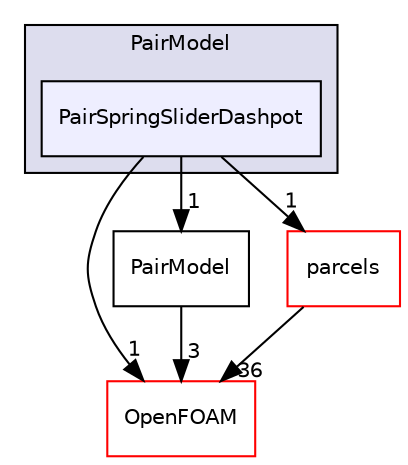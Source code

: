 digraph "src/lagrangian/intermediate/submodels/Kinematic/CollisionModel/PairCollision/PairModel/PairSpringSliderDashpot" {
  bgcolor=transparent;
  compound=true
  node [ fontsize="10", fontname="Helvetica"];
  edge [ labelfontsize="10", labelfontname="Helvetica"];
  subgraph clusterdir_3cfe95366bcf693649edc819488068c7 {
    graph [ bgcolor="#ddddee", pencolor="black", label="PairModel" fontname="Helvetica", fontsize="10", URL="dir_3cfe95366bcf693649edc819488068c7.html"]
  dir_9522b32a75cc9192a6badc0cb39db995 [shape=box, label="PairSpringSliderDashpot", style="filled", fillcolor="#eeeeff", pencolor="black", URL="dir_9522b32a75cc9192a6badc0cb39db995.html"];
  }
  dir_c5473ff19b20e6ec4dfe5c310b3778a8 [shape=box label="OpenFOAM" color="red" URL="dir_c5473ff19b20e6ec4dfe5c310b3778a8.html"];
  dir_cb5a1695fda9bb90f477d420d513cbab [shape=box label="PairModel" URL="dir_cb5a1695fda9bb90f477d420d513cbab.html"];
  dir_b8d19ddbdf0975644e34192d6313800e [shape=box label="parcels" color="red" URL="dir_b8d19ddbdf0975644e34192d6313800e.html"];
  dir_9522b32a75cc9192a6badc0cb39db995->dir_c5473ff19b20e6ec4dfe5c310b3778a8 [headlabel="1", labeldistance=1.5 headhref="dir_001504_001887.html"];
  dir_9522b32a75cc9192a6badc0cb39db995->dir_cb5a1695fda9bb90f477d420d513cbab [headlabel="1", labeldistance=1.5 headhref="dir_001504_001503.html"];
  dir_9522b32a75cc9192a6badc0cb39db995->dir_b8d19ddbdf0975644e34192d6313800e [headlabel="1", labeldistance=1.5 headhref="dir_001504_001448.html"];
  dir_cb5a1695fda9bb90f477d420d513cbab->dir_c5473ff19b20e6ec4dfe5c310b3778a8 [headlabel="3", labeldistance=1.5 headhref="dir_001503_001887.html"];
  dir_b8d19ddbdf0975644e34192d6313800e->dir_c5473ff19b20e6ec4dfe5c310b3778a8 [headlabel="36", labeldistance=1.5 headhref="dir_001448_001887.html"];
}
